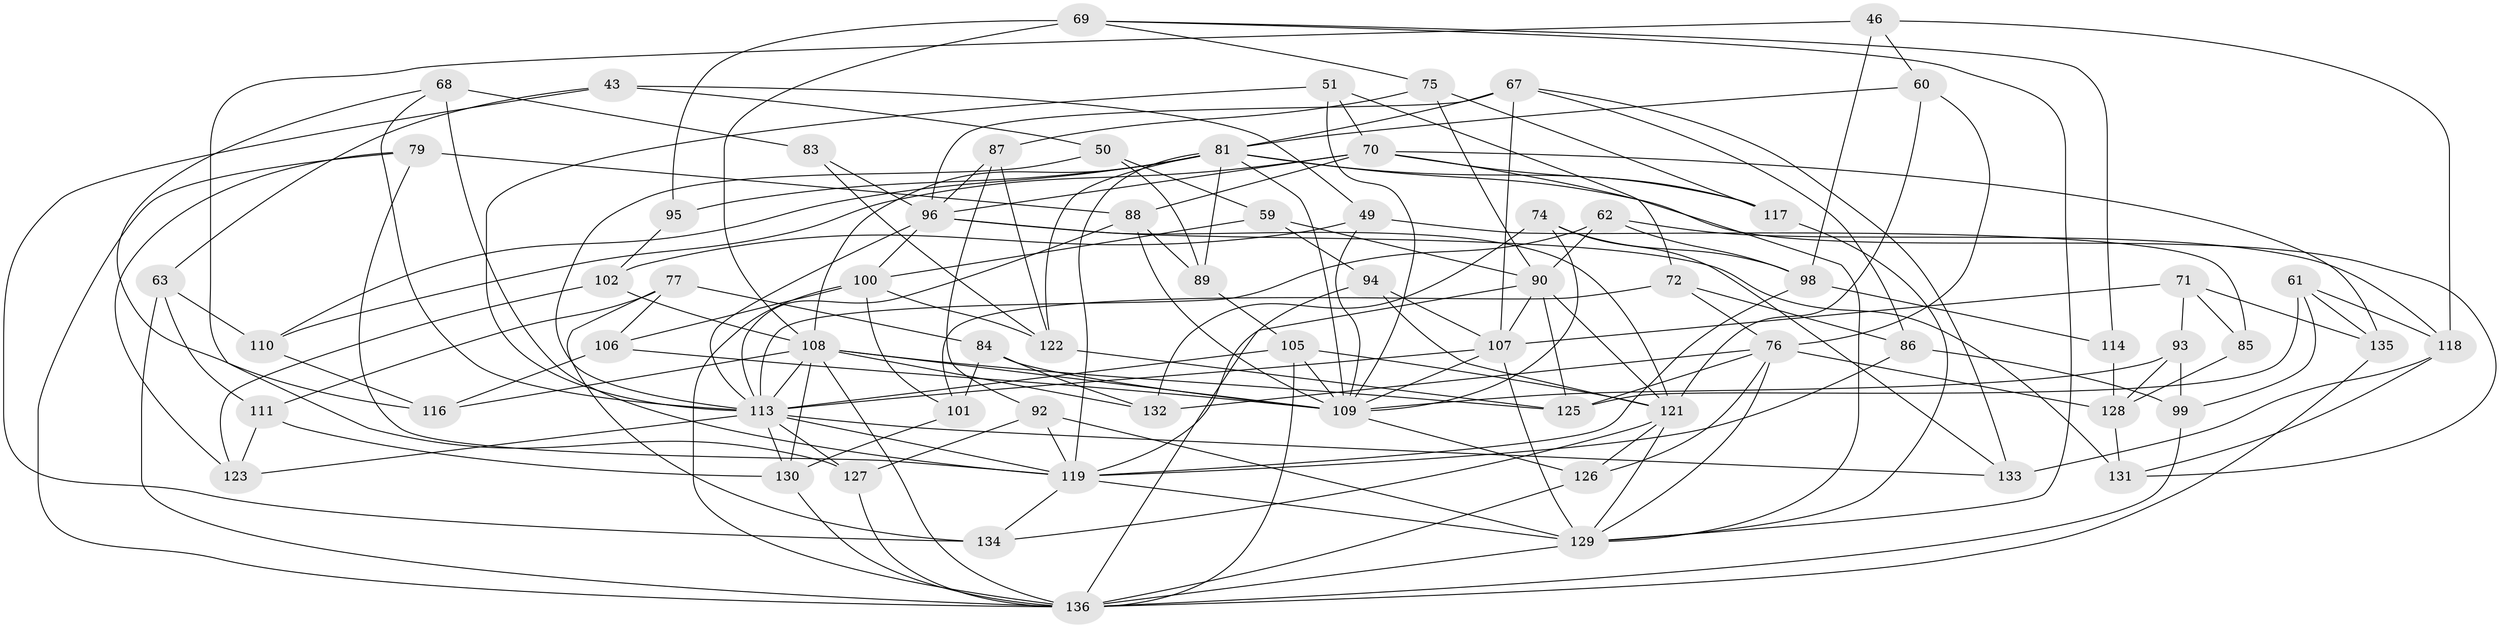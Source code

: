 // original degree distribution, {4: 1.0}
// Generated by graph-tools (version 1.1) at 2025/58/03/09/25 04:58:49]
// undirected, 68 vertices, 175 edges
graph export_dot {
graph [start="1"]
  node [color=gray90,style=filled];
  43;
  46 [super="+21"];
  49;
  50;
  51;
  59;
  60;
  61;
  62;
  63;
  67 [super="+41"];
  68;
  69 [super="+7"];
  70 [super="+14+57"];
  71;
  72;
  74;
  75;
  76 [super="+22+64+44"];
  77;
  79;
  81 [super="+56+15"];
  83;
  84;
  85;
  86;
  87;
  88 [super="+40"];
  89;
  90 [super="+12+38"];
  92;
  93;
  94;
  95;
  96 [super="+17+34+18"];
  98 [super="+65"];
  99;
  100 [super="+66"];
  101;
  102;
  105 [super="+37"];
  106;
  107 [super="+48"];
  108 [super="+104+47"];
  109 [super="+91"];
  110;
  111;
  113 [super="+36+54+112+53"];
  114;
  116;
  117 [super="+78"];
  118 [super="+52"];
  119 [super="+39+55"];
  121 [super="+8+19"];
  122 [super="+6"];
  123;
  125 [super="+103"];
  126;
  127;
  128 [super="+30+124"];
  129 [super="+3+29+35+97"];
  130 [super="+73"];
  131;
  132;
  133;
  134;
  135;
  136 [super="+2+25+120+115"];
  43 -- 134;
  43 -- 50;
  43 -- 63;
  43 -- 49;
  46 -- 127;
  46 -- 98 [weight=2];
  46 -- 60;
  46 -- 118 [weight=2];
  49 -- 85;
  49 -- 102;
  49 -- 109;
  50 -- 59;
  50 -- 89;
  50 -- 113;
  51 -- 72;
  51 -- 109;
  51 -- 70;
  51 -- 113;
  59 -- 94;
  59 -- 100;
  59 -- 90;
  60 -- 121;
  60 -- 81;
  60 -- 76;
  61 -- 99;
  61 -- 135;
  61 -- 118;
  61 -- 125;
  62 -- 98;
  62 -- 118;
  62 -- 90;
  62 -- 113;
  63 -- 111;
  63 -- 110;
  63 -- 136;
  67 -- 86;
  67 -- 81 [weight=2];
  67 -- 96;
  67 -- 133;
  67 -- 107;
  68 -- 119;
  68 -- 116;
  68 -- 83;
  68 -- 113;
  69 -- 95 [weight=2];
  69 -- 75;
  69 -- 114;
  69 -- 108;
  69 -- 129;
  70 -- 117 [weight=2];
  70 -- 135;
  70 -- 110;
  70 -- 96 [weight=2];
  70 -- 129 [weight=2];
  70 -- 88;
  71 -- 85;
  71 -- 135;
  71 -- 93;
  71 -- 107;
  72 -- 101;
  72 -- 76;
  72 -- 86;
  74 -- 132;
  74 -- 133;
  74 -- 98;
  74 -- 109;
  75 -- 87;
  75 -- 117;
  75 -- 90;
  76 -- 125 [weight=2];
  76 -- 126;
  76 -- 132;
  76 -- 128 [weight=2];
  76 -- 129 [weight=2];
  77 -- 111;
  77 -- 106;
  77 -- 134;
  77 -- 84;
  79 -- 123;
  79 -- 136;
  79 -- 88;
  79 -- 119;
  81 -- 131;
  81 -- 108;
  81 -- 117 [weight=2];
  81 -- 89;
  81 -- 122;
  81 -- 95;
  81 -- 110;
  81 -- 109;
  81 -- 119 [weight=2];
  83 -- 122 [weight=2];
  83 -- 96;
  84 -- 101;
  84 -- 132;
  84 -- 109;
  85 -- 128 [weight=2];
  86 -- 99;
  86 -- 119;
  87 -- 92;
  87 -- 122;
  87 -- 96;
  88 -- 113;
  88 -- 109 [weight=2];
  88 -- 89;
  89 -- 105;
  90 -- 125;
  90 -- 121;
  90 -- 107 [weight=2];
  90 -- 119;
  92 -- 127;
  92 -- 129;
  92 -- 119;
  93 -- 109;
  93 -- 99;
  93 -- 128;
  94 -- 121;
  94 -- 107;
  94 -- 136;
  95 -- 102;
  96 -- 100 [weight=2];
  96 -- 121;
  96 -- 131;
  96 -- 113;
  98 -- 114;
  98 -- 119;
  99 -- 136;
  100 -- 101;
  100 -- 122;
  100 -- 136 [weight=2];
  100 -- 106;
  101 -- 130;
  102 -- 123;
  102 -- 108;
  105 -- 136 [weight=2];
  105 -- 109;
  105 -- 121;
  105 -- 113;
  106 -- 116;
  106 -- 109;
  107 -- 129 [weight=2];
  107 -- 109;
  107 -- 113 [weight=2];
  108 -- 136 [weight=3];
  108 -- 130 [weight=2];
  108 -- 109 [weight=2];
  108 -- 116;
  108 -- 125;
  108 -- 132;
  108 -- 113;
  109 -- 126;
  110 -- 116;
  111 -- 123;
  111 -- 130;
  113 -- 133;
  113 -- 119 [weight=2];
  113 -- 130;
  113 -- 127;
  113 -- 123;
  114 -- 128 [weight=2];
  117 -- 129;
  118 -- 133;
  118 -- 131;
  119 -- 129;
  119 -- 134;
  121 -- 134;
  121 -- 129;
  121 -- 126;
  122 -- 125;
  126 -- 136;
  127 -- 136;
  128 -- 131;
  129 -- 136 [weight=3];
  130 -- 136;
  135 -- 136;
}

